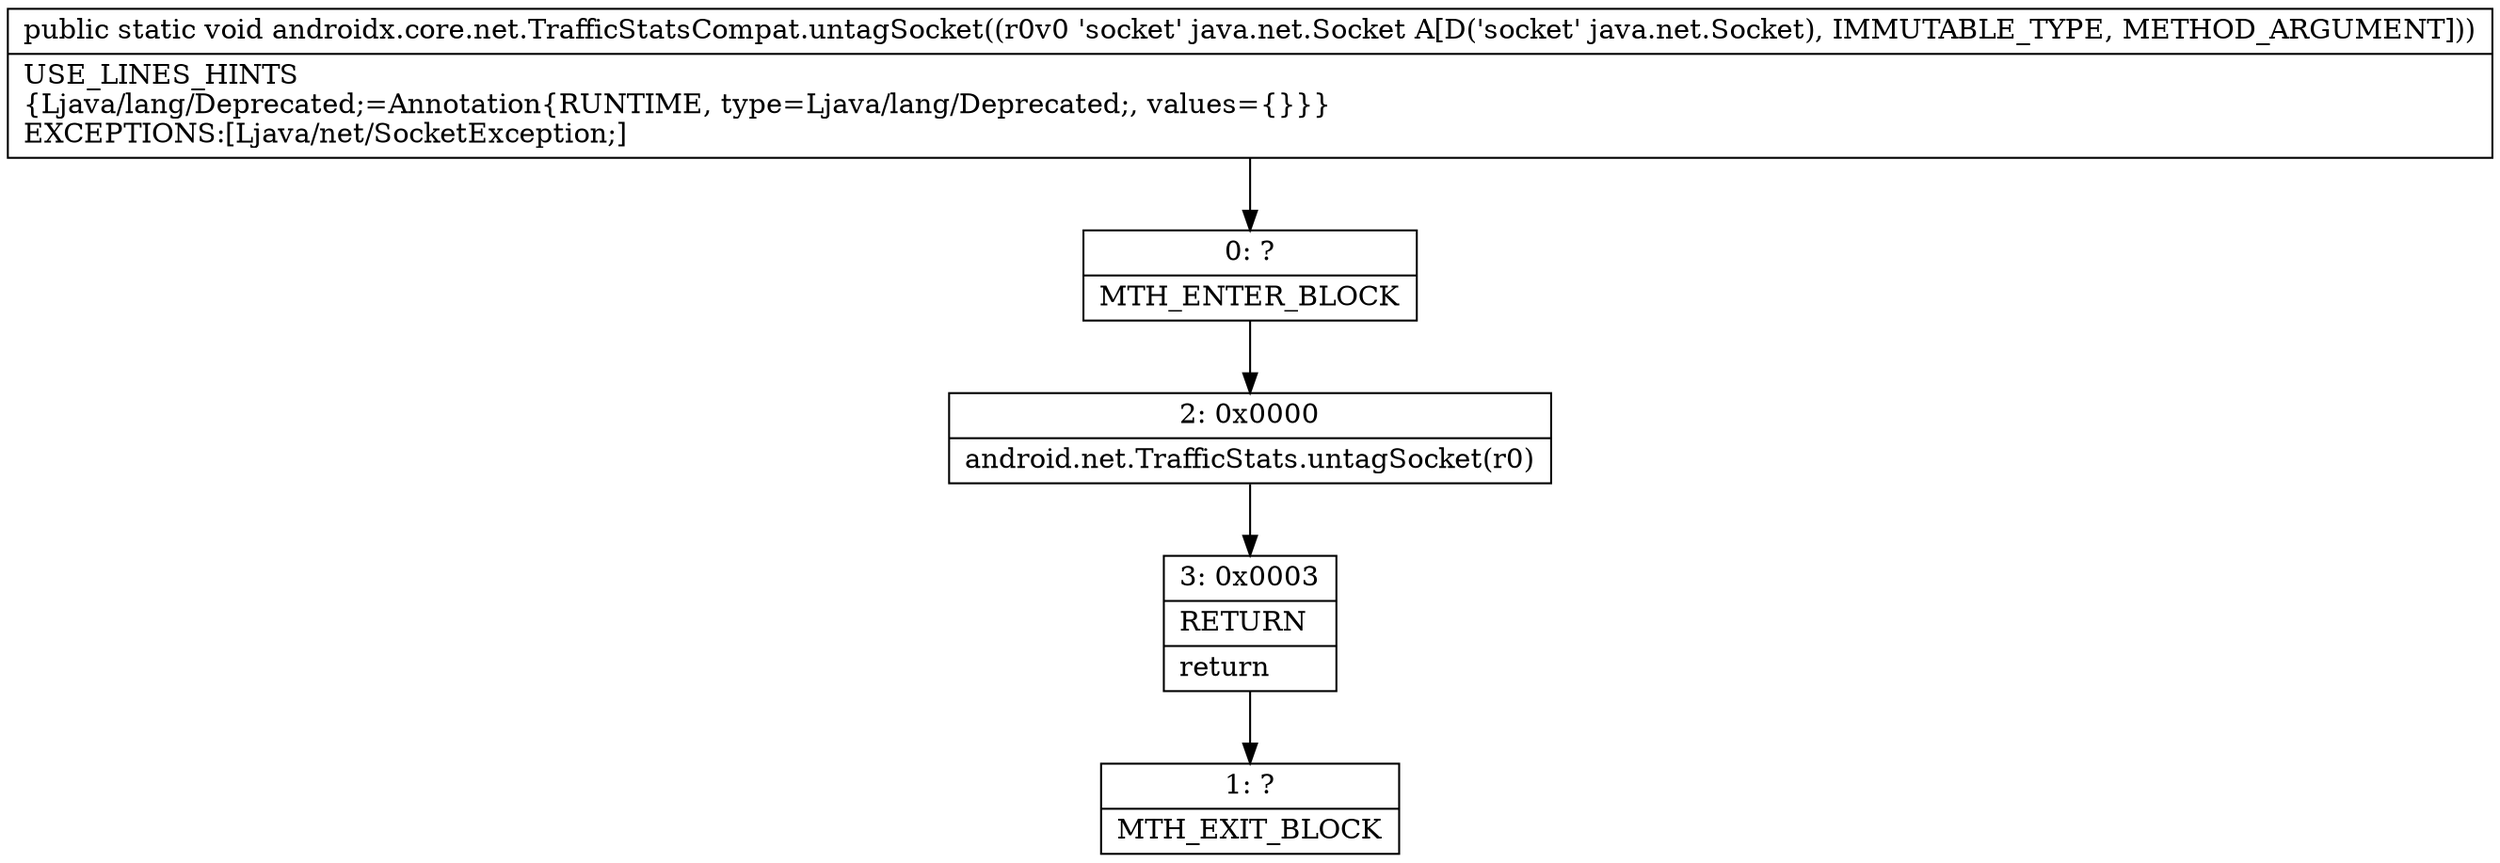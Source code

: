 digraph "CFG forandroidx.core.net.TrafficStatsCompat.untagSocket(Ljava\/net\/Socket;)V" {
Node_0 [shape=record,label="{0\:\ ?|MTH_ENTER_BLOCK\l}"];
Node_2 [shape=record,label="{2\:\ 0x0000|android.net.TrafficStats.untagSocket(r0)\l}"];
Node_3 [shape=record,label="{3\:\ 0x0003|RETURN\l|return\l}"];
Node_1 [shape=record,label="{1\:\ ?|MTH_EXIT_BLOCK\l}"];
MethodNode[shape=record,label="{public static void androidx.core.net.TrafficStatsCompat.untagSocket((r0v0 'socket' java.net.Socket A[D('socket' java.net.Socket), IMMUTABLE_TYPE, METHOD_ARGUMENT]))  | USE_LINES_HINTS\l\{Ljava\/lang\/Deprecated;=Annotation\{RUNTIME, type=Ljava\/lang\/Deprecated;, values=\{\}\}\}\lEXCEPTIONS:[Ljava\/net\/SocketException;]\l}"];
MethodNode -> Node_0;Node_0 -> Node_2;
Node_2 -> Node_3;
Node_3 -> Node_1;
}

